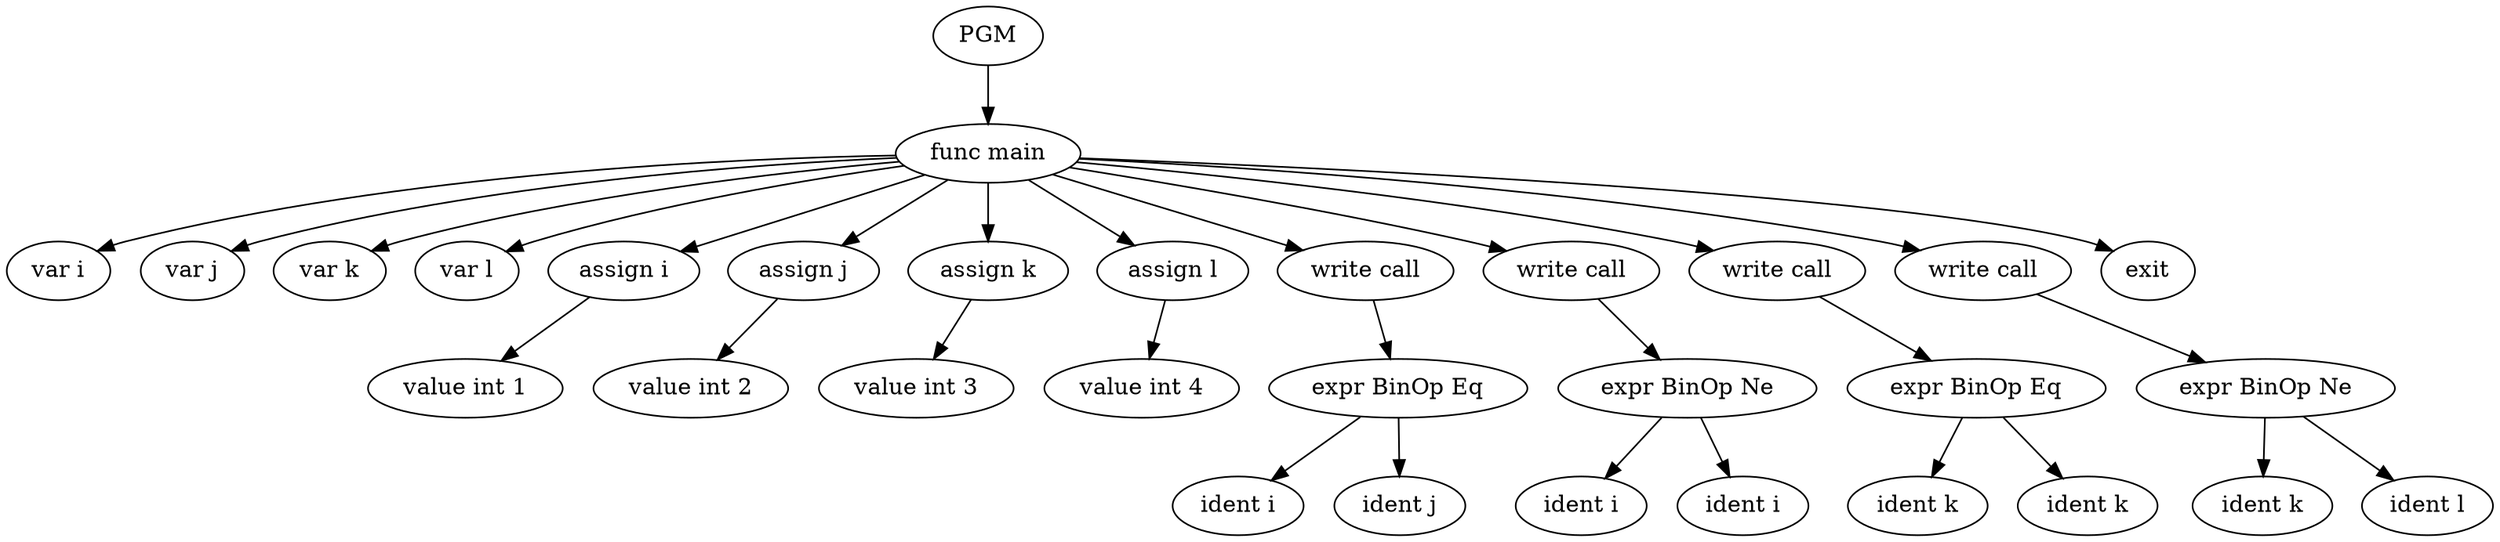 digraph ast {
0[label = PGM, shape = ellipse]
1[label = "func main", shape = ellipse]
0 -> 1
2[label = "var i", shape = ellipse]
1 -> 2
3[label = "var j", shape = ellipse]
1 -> 3
4[label = "var k", shape = ellipse]
1 -> 4
5[label = "var l", shape = ellipse]
1 -> 5
6[label = "assign i", shape = ellipse]
1 -> 6
7[label = "value int 1", shape = ellipse]
6 -> 7
8[label = "assign j", shape = ellipse]
1 -> 8
9[label = "value int 2", shape = ellipse]
8 -> 9
10[label = "assign k", shape = ellipse]
1 -> 10
11[label = "value int 3", shape = ellipse]
10 -> 11
12[label = "assign l", shape = ellipse]
1 -> 12
13[label = "value int 4", shape = ellipse]
12 -> 13
14[label = "write call", shape = ellipse]
1 -> 14
15[label = "expr BinOp Eq", shape = ellipse]
14 -> 15
16[label = "ident i", shape = ellipse]
15 -> 16
17[label = "ident j", shape = ellipse]
15 -> 17
18[label = "write call", shape = ellipse]
1 -> 18
19[label = "expr BinOp Ne", shape = ellipse]
18 -> 19
20[label = "ident i", shape = ellipse]
19 -> 20
21[label = "ident i", shape = ellipse]
19 -> 21
22[label = "write call", shape = ellipse]
1 -> 22
23[label = "expr BinOp Eq", shape = ellipse]
22 -> 23
24[label = "ident k", shape = ellipse]
23 -> 24
25[label = "ident k", shape = ellipse]
23 -> 25
26[label = "write call", shape = ellipse]
1 -> 26
27[label = "expr BinOp Ne", shape = ellipse]
26 -> 27
28[label = "ident k", shape = ellipse]
27 -> 28
29[label = "ident l", shape = ellipse]
27 -> 29
30[label = "exit", shape = ellipse]
1 -> 30
}